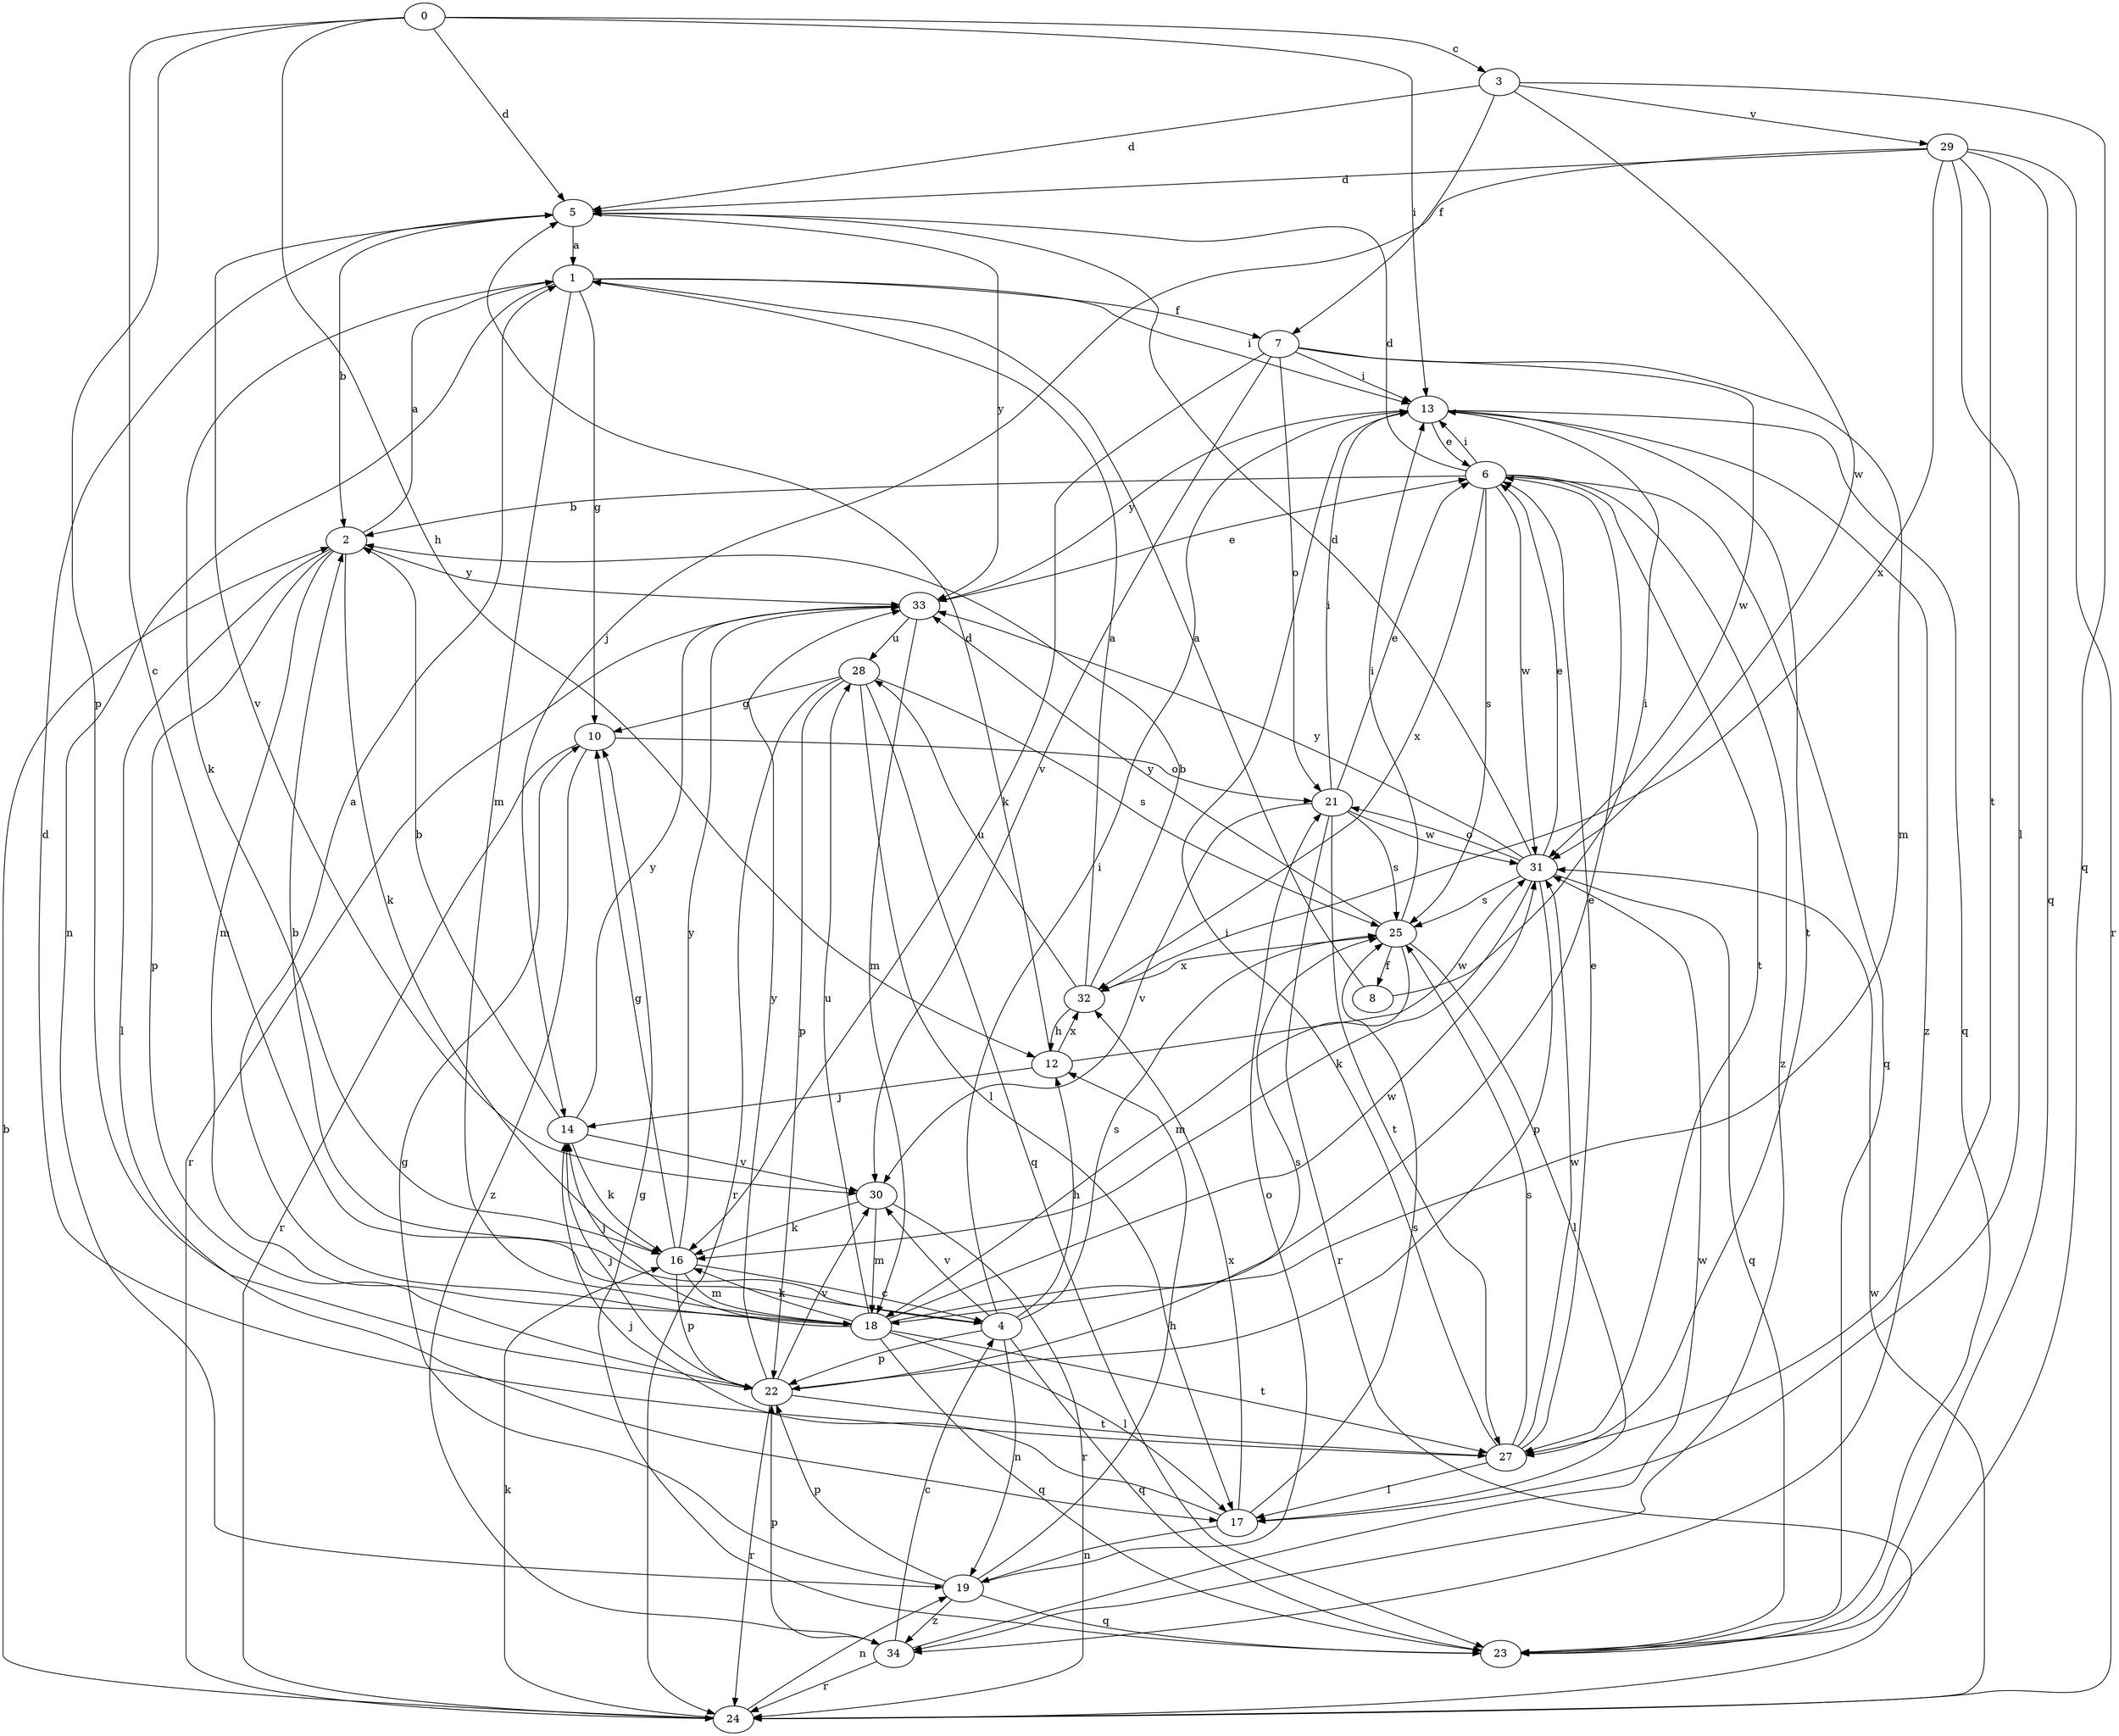 strict digraph  {
0;
1;
2;
3;
4;
5;
6;
7;
8;
10;
12;
13;
14;
16;
17;
18;
19;
21;
22;
23;
24;
25;
27;
28;
29;
30;
31;
32;
33;
34;
0 -> 3  [label=c];
0 -> 4  [label=c];
0 -> 5  [label=d];
0 -> 12  [label=h];
0 -> 13  [label=i];
0 -> 22  [label=p];
1 -> 7  [label=f];
1 -> 10  [label=g];
1 -> 13  [label=i];
1 -> 16  [label=k];
1 -> 18  [label=m];
1 -> 19  [label=n];
2 -> 1  [label=a];
2 -> 16  [label=k];
2 -> 17  [label=l];
2 -> 18  [label=m];
2 -> 22  [label=p];
2 -> 33  [label=y];
3 -> 5  [label=d];
3 -> 7  [label=f];
3 -> 23  [label=q];
3 -> 29  [label=v];
3 -> 31  [label=w];
4 -> 2  [label=b];
4 -> 12  [label=h];
4 -> 13  [label=i];
4 -> 19  [label=n];
4 -> 22  [label=p];
4 -> 23  [label=q];
4 -> 25  [label=s];
4 -> 30  [label=v];
5 -> 1  [label=a];
5 -> 2  [label=b];
5 -> 30  [label=v];
5 -> 33  [label=y];
6 -> 2  [label=b];
6 -> 5  [label=d];
6 -> 13  [label=i];
6 -> 23  [label=q];
6 -> 25  [label=s];
6 -> 27  [label=t];
6 -> 31  [label=w];
6 -> 32  [label=x];
6 -> 34  [label=z];
7 -> 13  [label=i];
7 -> 16  [label=k];
7 -> 18  [label=m];
7 -> 21  [label=o];
7 -> 30  [label=v];
7 -> 31  [label=w];
8 -> 1  [label=a];
8 -> 13  [label=i];
10 -> 21  [label=o];
10 -> 24  [label=r];
10 -> 34  [label=z];
12 -> 5  [label=d];
12 -> 14  [label=j];
12 -> 31  [label=w];
12 -> 32  [label=x];
13 -> 6  [label=e];
13 -> 23  [label=q];
13 -> 27  [label=t];
13 -> 33  [label=y];
13 -> 34  [label=z];
14 -> 2  [label=b];
14 -> 16  [label=k];
14 -> 30  [label=v];
14 -> 33  [label=y];
16 -> 4  [label=c];
16 -> 10  [label=g];
16 -> 18  [label=m];
16 -> 22  [label=p];
16 -> 33  [label=y];
17 -> 14  [label=j];
17 -> 19  [label=n];
17 -> 25  [label=s];
17 -> 32  [label=x];
18 -> 1  [label=a];
18 -> 6  [label=e];
18 -> 14  [label=j];
18 -> 16  [label=k];
18 -> 17  [label=l];
18 -> 23  [label=q];
18 -> 27  [label=t];
18 -> 28  [label=u];
18 -> 31  [label=w];
19 -> 10  [label=g];
19 -> 12  [label=h];
19 -> 21  [label=o];
19 -> 22  [label=p];
19 -> 23  [label=q];
19 -> 34  [label=z];
21 -> 6  [label=e];
21 -> 13  [label=i];
21 -> 24  [label=r];
21 -> 25  [label=s];
21 -> 27  [label=t];
21 -> 30  [label=v];
21 -> 31  [label=w];
22 -> 14  [label=j];
22 -> 24  [label=r];
22 -> 25  [label=s];
22 -> 27  [label=t];
22 -> 30  [label=v];
22 -> 33  [label=y];
23 -> 10  [label=g];
24 -> 2  [label=b];
24 -> 16  [label=k];
24 -> 19  [label=n];
24 -> 31  [label=w];
25 -> 8  [label=f];
25 -> 13  [label=i];
25 -> 17  [label=l];
25 -> 18  [label=m];
25 -> 32  [label=x];
25 -> 33  [label=y];
27 -> 5  [label=d];
27 -> 6  [label=e];
27 -> 13  [label=i];
27 -> 17  [label=l];
27 -> 25  [label=s];
27 -> 31  [label=w];
28 -> 10  [label=g];
28 -> 17  [label=l];
28 -> 22  [label=p];
28 -> 23  [label=q];
28 -> 24  [label=r];
28 -> 25  [label=s];
29 -> 5  [label=d];
29 -> 14  [label=j];
29 -> 17  [label=l];
29 -> 23  [label=q];
29 -> 24  [label=r];
29 -> 27  [label=t];
29 -> 32  [label=x];
30 -> 16  [label=k];
30 -> 18  [label=m];
30 -> 24  [label=r];
31 -> 5  [label=d];
31 -> 6  [label=e];
31 -> 16  [label=k];
31 -> 21  [label=o];
31 -> 22  [label=p];
31 -> 23  [label=q];
31 -> 25  [label=s];
31 -> 33  [label=y];
32 -> 1  [label=a];
32 -> 2  [label=b];
32 -> 12  [label=h];
32 -> 28  [label=u];
33 -> 6  [label=e];
33 -> 18  [label=m];
33 -> 24  [label=r];
33 -> 28  [label=u];
34 -> 4  [label=c];
34 -> 22  [label=p];
34 -> 24  [label=r];
34 -> 31  [label=w];
}
